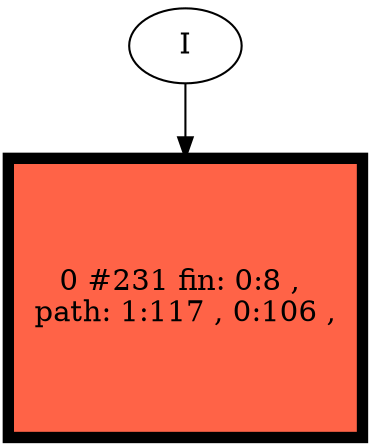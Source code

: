 // produced with flexfringe // 
digraph DFA {
	0 [label="root" shape=box];
		I -> 0;
	0 [ label="0 #231 fin: 0:8 , 
 path: 1:117 , 0:106 , " , style=filled, fillcolor="tomato", width=1.86357, height=1.86357, penwidth=5.44674];
}

